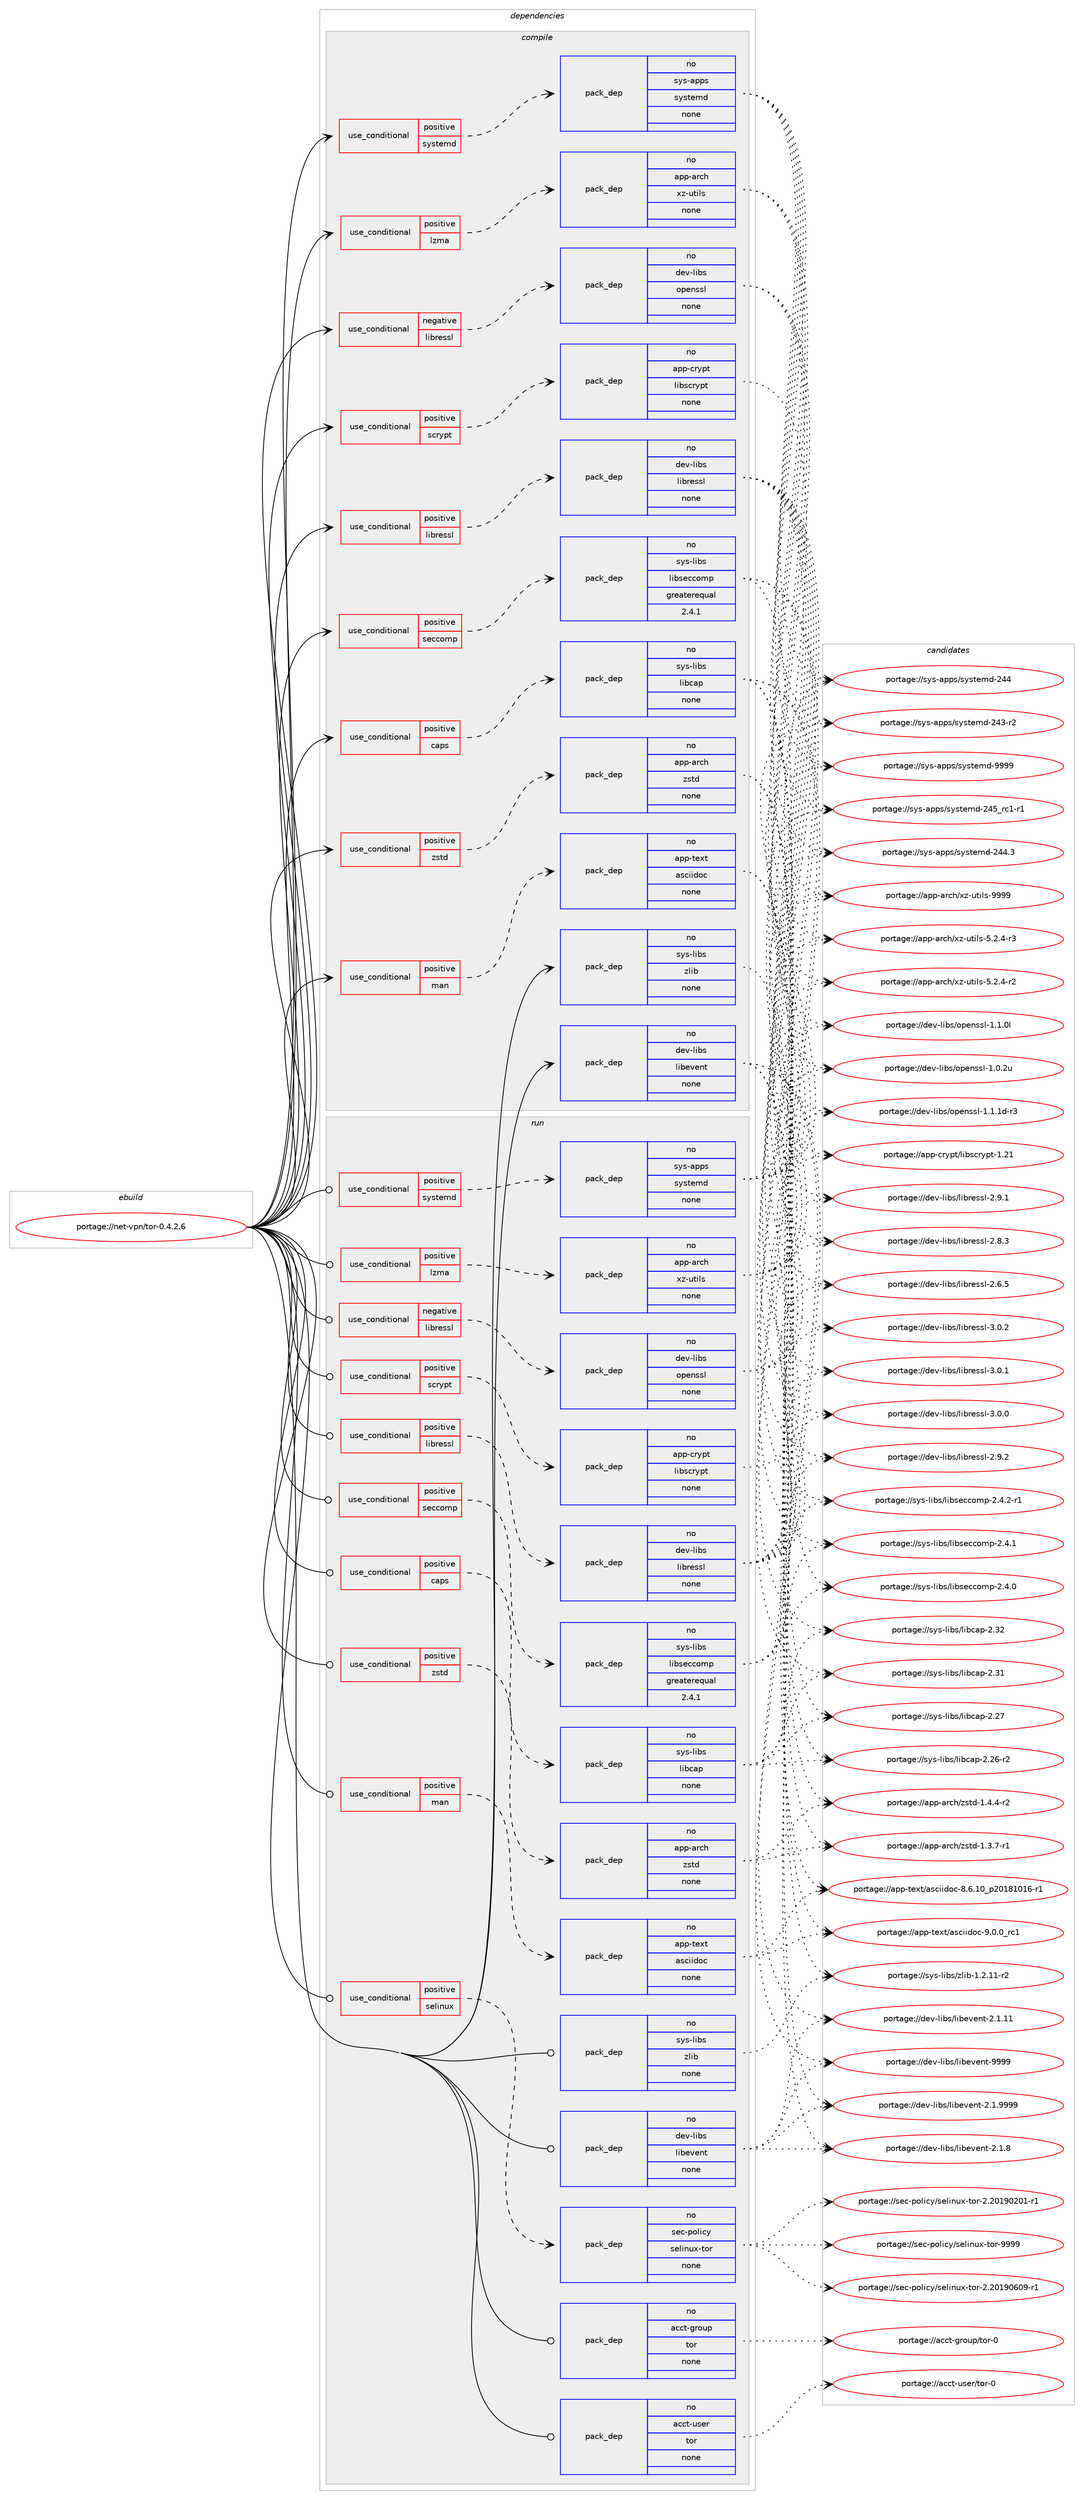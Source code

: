 digraph prolog {

# *************
# Graph options
# *************

newrank=true;
concentrate=true;
compound=true;
graph [rankdir=LR,fontname=Helvetica,fontsize=10,ranksep=1.5];#, ranksep=2.5, nodesep=0.2];
edge  [arrowhead=vee];
node  [fontname=Helvetica,fontsize=10];

# **********
# The ebuild
# **********

subgraph cluster_leftcol {
color=gray;
rank=same;
label=<<i>ebuild</i>>;
id [label="portage://net-vpn/tor-0.4.2.6", color=red, width=4, href="../net-vpn/tor-0.4.2.6.svg"];
}

# ****************
# The dependencies
# ****************

subgraph cluster_midcol {
color=gray;
label=<<i>dependencies</i>>;
subgraph cluster_compile {
fillcolor="#eeeeee";
style=filled;
label=<<i>compile</i>>;
subgraph cond14810 {
dependency73759 [label=<<TABLE BORDER="0" CELLBORDER="1" CELLSPACING="0" CELLPADDING="4"><TR><TD ROWSPAN="3" CELLPADDING="10">use_conditional</TD></TR><TR><TD>negative</TD></TR><TR><TD>libressl</TD></TR></TABLE>>, shape=none, color=red];
subgraph pack57481 {
dependency73760 [label=<<TABLE BORDER="0" CELLBORDER="1" CELLSPACING="0" CELLPADDING="4" WIDTH="220"><TR><TD ROWSPAN="6" CELLPADDING="30">pack_dep</TD></TR><TR><TD WIDTH="110">no</TD></TR><TR><TD>dev-libs</TD></TR><TR><TD>openssl</TD></TR><TR><TD>none</TD></TR><TR><TD></TD></TR></TABLE>>, shape=none, color=blue];
}
dependency73759:e -> dependency73760:w [weight=20,style="dashed",arrowhead="vee"];
}
id:e -> dependency73759:w [weight=20,style="solid",arrowhead="vee"];
subgraph cond14811 {
dependency73761 [label=<<TABLE BORDER="0" CELLBORDER="1" CELLSPACING="0" CELLPADDING="4"><TR><TD ROWSPAN="3" CELLPADDING="10">use_conditional</TD></TR><TR><TD>positive</TD></TR><TR><TD>caps</TD></TR></TABLE>>, shape=none, color=red];
subgraph pack57482 {
dependency73762 [label=<<TABLE BORDER="0" CELLBORDER="1" CELLSPACING="0" CELLPADDING="4" WIDTH="220"><TR><TD ROWSPAN="6" CELLPADDING="30">pack_dep</TD></TR><TR><TD WIDTH="110">no</TD></TR><TR><TD>sys-libs</TD></TR><TR><TD>libcap</TD></TR><TR><TD>none</TD></TR><TR><TD></TD></TR></TABLE>>, shape=none, color=blue];
}
dependency73761:e -> dependency73762:w [weight=20,style="dashed",arrowhead="vee"];
}
id:e -> dependency73761:w [weight=20,style="solid",arrowhead="vee"];
subgraph cond14812 {
dependency73763 [label=<<TABLE BORDER="0" CELLBORDER="1" CELLSPACING="0" CELLPADDING="4"><TR><TD ROWSPAN="3" CELLPADDING="10">use_conditional</TD></TR><TR><TD>positive</TD></TR><TR><TD>libressl</TD></TR></TABLE>>, shape=none, color=red];
subgraph pack57483 {
dependency73764 [label=<<TABLE BORDER="0" CELLBORDER="1" CELLSPACING="0" CELLPADDING="4" WIDTH="220"><TR><TD ROWSPAN="6" CELLPADDING="30">pack_dep</TD></TR><TR><TD WIDTH="110">no</TD></TR><TR><TD>dev-libs</TD></TR><TR><TD>libressl</TD></TR><TR><TD>none</TD></TR><TR><TD></TD></TR></TABLE>>, shape=none, color=blue];
}
dependency73763:e -> dependency73764:w [weight=20,style="dashed",arrowhead="vee"];
}
id:e -> dependency73763:w [weight=20,style="solid",arrowhead="vee"];
subgraph cond14813 {
dependency73765 [label=<<TABLE BORDER="0" CELLBORDER="1" CELLSPACING="0" CELLPADDING="4"><TR><TD ROWSPAN="3" CELLPADDING="10">use_conditional</TD></TR><TR><TD>positive</TD></TR><TR><TD>lzma</TD></TR></TABLE>>, shape=none, color=red];
subgraph pack57484 {
dependency73766 [label=<<TABLE BORDER="0" CELLBORDER="1" CELLSPACING="0" CELLPADDING="4" WIDTH="220"><TR><TD ROWSPAN="6" CELLPADDING="30">pack_dep</TD></TR><TR><TD WIDTH="110">no</TD></TR><TR><TD>app-arch</TD></TR><TR><TD>xz-utils</TD></TR><TR><TD>none</TD></TR><TR><TD></TD></TR></TABLE>>, shape=none, color=blue];
}
dependency73765:e -> dependency73766:w [weight=20,style="dashed",arrowhead="vee"];
}
id:e -> dependency73765:w [weight=20,style="solid",arrowhead="vee"];
subgraph cond14814 {
dependency73767 [label=<<TABLE BORDER="0" CELLBORDER="1" CELLSPACING="0" CELLPADDING="4"><TR><TD ROWSPAN="3" CELLPADDING="10">use_conditional</TD></TR><TR><TD>positive</TD></TR><TR><TD>man</TD></TR></TABLE>>, shape=none, color=red];
subgraph pack57485 {
dependency73768 [label=<<TABLE BORDER="0" CELLBORDER="1" CELLSPACING="0" CELLPADDING="4" WIDTH="220"><TR><TD ROWSPAN="6" CELLPADDING="30">pack_dep</TD></TR><TR><TD WIDTH="110">no</TD></TR><TR><TD>app-text</TD></TR><TR><TD>asciidoc</TD></TR><TR><TD>none</TD></TR><TR><TD></TD></TR></TABLE>>, shape=none, color=blue];
}
dependency73767:e -> dependency73768:w [weight=20,style="dashed",arrowhead="vee"];
}
id:e -> dependency73767:w [weight=20,style="solid",arrowhead="vee"];
subgraph cond14815 {
dependency73769 [label=<<TABLE BORDER="0" CELLBORDER="1" CELLSPACING="0" CELLPADDING="4"><TR><TD ROWSPAN="3" CELLPADDING="10">use_conditional</TD></TR><TR><TD>positive</TD></TR><TR><TD>scrypt</TD></TR></TABLE>>, shape=none, color=red];
subgraph pack57486 {
dependency73770 [label=<<TABLE BORDER="0" CELLBORDER="1" CELLSPACING="0" CELLPADDING="4" WIDTH="220"><TR><TD ROWSPAN="6" CELLPADDING="30">pack_dep</TD></TR><TR><TD WIDTH="110">no</TD></TR><TR><TD>app-crypt</TD></TR><TR><TD>libscrypt</TD></TR><TR><TD>none</TD></TR><TR><TD></TD></TR></TABLE>>, shape=none, color=blue];
}
dependency73769:e -> dependency73770:w [weight=20,style="dashed",arrowhead="vee"];
}
id:e -> dependency73769:w [weight=20,style="solid",arrowhead="vee"];
subgraph cond14816 {
dependency73771 [label=<<TABLE BORDER="0" CELLBORDER="1" CELLSPACING="0" CELLPADDING="4"><TR><TD ROWSPAN="3" CELLPADDING="10">use_conditional</TD></TR><TR><TD>positive</TD></TR><TR><TD>seccomp</TD></TR></TABLE>>, shape=none, color=red];
subgraph pack57487 {
dependency73772 [label=<<TABLE BORDER="0" CELLBORDER="1" CELLSPACING="0" CELLPADDING="4" WIDTH="220"><TR><TD ROWSPAN="6" CELLPADDING="30">pack_dep</TD></TR><TR><TD WIDTH="110">no</TD></TR><TR><TD>sys-libs</TD></TR><TR><TD>libseccomp</TD></TR><TR><TD>greaterequal</TD></TR><TR><TD>2.4.1</TD></TR></TABLE>>, shape=none, color=blue];
}
dependency73771:e -> dependency73772:w [weight=20,style="dashed",arrowhead="vee"];
}
id:e -> dependency73771:w [weight=20,style="solid",arrowhead="vee"];
subgraph cond14817 {
dependency73773 [label=<<TABLE BORDER="0" CELLBORDER="1" CELLSPACING="0" CELLPADDING="4"><TR><TD ROWSPAN="3" CELLPADDING="10">use_conditional</TD></TR><TR><TD>positive</TD></TR><TR><TD>systemd</TD></TR></TABLE>>, shape=none, color=red];
subgraph pack57488 {
dependency73774 [label=<<TABLE BORDER="0" CELLBORDER="1" CELLSPACING="0" CELLPADDING="4" WIDTH="220"><TR><TD ROWSPAN="6" CELLPADDING="30">pack_dep</TD></TR><TR><TD WIDTH="110">no</TD></TR><TR><TD>sys-apps</TD></TR><TR><TD>systemd</TD></TR><TR><TD>none</TD></TR><TR><TD></TD></TR></TABLE>>, shape=none, color=blue];
}
dependency73773:e -> dependency73774:w [weight=20,style="dashed",arrowhead="vee"];
}
id:e -> dependency73773:w [weight=20,style="solid",arrowhead="vee"];
subgraph cond14818 {
dependency73775 [label=<<TABLE BORDER="0" CELLBORDER="1" CELLSPACING="0" CELLPADDING="4"><TR><TD ROWSPAN="3" CELLPADDING="10">use_conditional</TD></TR><TR><TD>positive</TD></TR><TR><TD>zstd</TD></TR></TABLE>>, shape=none, color=red];
subgraph pack57489 {
dependency73776 [label=<<TABLE BORDER="0" CELLBORDER="1" CELLSPACING="0" CELLPADDING="4" WIDTH="220"><TR><TD ROWSPAN="6" CELLPADDING="30">pack_dep</TD></TR><TR><TD WIDTH="110">no</TD></TR><TR><TD>app-arch</TD></TR><TR><TD>zstd</TD></TR><TR><TD>none</TD></TR><TR><TD></TD></TR></TABLE>>, shape=none, color=blue];
}
dependency73775:e -> dependency73776:w [weight=20,style="dashed",arrowhead="vee"];
}
id:e -> dependency73775:w [weight=20,style="solid",arrowhead="vee"];
subgraph pack57490 {
dependency73777 [label=<<TABLE BORDER="0" CELLBORDER="1" CELLSPACING="0" CELLPADDING="4" WIDTH="220"><TR><TD ROWSPAN="6" CELLPADDING="30">pack_dep</TD></TR><TR><TD WIDTH="110">no</TD></TR><TR><TD>dev-libs</TD></TR><TR><TD>libevent</TD></TR><TR><TD>none</TD></TR><TR><TD></TD></TR></TABLE>>, shape=none, color=blue];
}
id:e -> dependency73777:w [weight=20,style="solid",arrowhead="vee"];
subgraph pack57491 {
dependency73778 [label=<<TABLE BORDER="0" CELLBORDER="1" CELLSPACING="0" CELLPADDING="4" WIDTH="220"><TR><TD ROWSPAN="6" CELLPADDING="30">pack_dep</TD></TR><TR><TD WIDTH="110">no</TD></TR><TR><TD>sys-libs</TD></TR><TR><TD>zlib</TD></TR><TR><TD>none</TD></TR><TR><TD></TD></TR></TABLE>>, shape=none, color=blue];
}
id:e -> dependency73778:w [weight=20,style="solid",arrowhead="vee"];
}
subgraph cluster_compileandrun {
fillcolor="#eeeeee";
style=filled;
label=<<i>compile and run</i>>;
}
subgraph cluster_run {
fillcolor="#eeeeee";
style=filled;
label=<<i>run</i>>;
subgraph cond14819 {
dependency73779 [label=<<TABLE BORDER="0" CELLBORDER="1" CELLSPACING="0" CELLPADDING="4"><TR><TD ROWSPAN="3" CELLPADDING="10">use_conditional</TD></TR><TR><TD>negative</TD></TR><TR><TD>libressl</TD></TR></TABLE>>, shape=none, color=red];
subgraph pack57492 {
dependency73780 [label=<<TABLE BORDER="0" CELLBORDER="1" CELLSPACING="0" CELLPADDING="4" WIDTH="220"><TR><TD ROWSPAN="6" CELLPADDING="30">pack_dep</TD></TR><TR><TD WIDTH="110">no</TD></TR><TR><TD>dev-libs</TD></TR><TR><TD>openssl</TD></TR><TR><TD>none</TD></TR><TR><TD></TD></TR></TABLE>>, shape=none, color=blue];
}
dependency73779:e -> dependency73780:w [weight=20,style="dashed",arrowhead="vee"];
}
id:e -> dependency73779:w [weight=20,style="solid",arrowhead="odot"];
subgraph cond14820 {
dependency73781 [label=<<TABLE BORDER="0" CELLBORDER="1" CELLSPACING="0" CELLPADDING="4"><TR><TD ROWSPAN="3" CELLPADDING="10">use_conditional</TD></TR><TR><TD>positive</TD></TR><TR><TD>caps</TD></TR></TABLE>>, shape=none, color=red];
subgraph pack57493 {
dependency73782 [label=<<TABLE BORDER="0" CELLBORDER="1" CELLSPACING="0" CELLPADDING="4" WIDTH="220"><TR><TD ROWSPAN="6" CELLPADDING="30">pack_dep</TD></TR><TR><TD WIDTH="110">no</TD></TR><TR><TD>sys-libs</TD></TR><TR><TD>libcap</TD></TR><TR><TD>none</TD></TR><TR><TD></TD></TR></TABLE>>, shape=none, color=blue];
}
dependency73781:e -> dependency73782:w [weight=20,style="dashed",arrowhead="vee"];
}
id:e -> dependency73781:w [weight=20,style="solid",arrowhead="odot"];
subgraph cond14821 {
dependency73783 [label=<<TABLE BORDER="0" CELLBORDER="1" CELLSPACING="0" CELLPADDING="4"><TR><TD ROWSPAN="3" CELLPADDING="10">use_conditional</TD></TR><TR><TD>positive</TD></TR><TR><TD>libressl</TD></TR></TABLE>>, shape=none, color=red];
subgraph pack57494 {
dependency73784 [label=<<TABLE BORDER="0" CELLBORDER="1" CELLSPACING="0" CELLPADDING="4" WIDTH="220"><TR><TD ROWSPAN="6" CELLPADDING="30">pack_dep</TD></TR><TR><TD WIDTH="110">no</TD></TR><TR><TD>dev-libs</TD></TR><TR><TD>libressl</TD></TR><TR><TD>none</TD></TR><TR><TD></TD></TR></TABLE>>, shape=none, color=blue];
}
dependency73783:e -> dependency73784:w [weight=20,style="dashed",arrowhead="vee"];
}
id:e -> dependency73783:w [weight=20,style="solid",arrowhead="odot"];
subgraph cond14822 {
dependency73785 [label=<<TABLE BORDER="0" CELLBORDER="1" CELLSPACING="0" CELLPADDING="4"><TR><TD ROWSPAN="3" CELLPADDING="10">use_conditional</TD></TR><TR><TD>positive</TD></TR><TR><TD>lzma</TD></TR></TABLE>>, shape=none, color=red];
subgraph pack57495 {
dependency73786 [label=<<TABLE BORDER="0" CELLBORDER="1" CELLSPACING="0" CELLPADDING="4" WIDTH="220"><TR><TD ROWSPAN="6" CELLPADDING="30">pack_dep</TD></TR><TR><TD WIDTH="110">no</TD></TR><TR><TD>app-arch</TD></TR><TR><TD>xz-utils</TD></TR><TR><TD>none</TD></TR><TR><TD></TD></TR></TABLE>>, shape=none, color=blue];
}
dependency73785:e -> dependency73786:w [weight=20,style="dashed",arrowhead="vee"];
}
id:e -> dependency73785:w [weight=20,style="solid",arrowhead="odot"];
subgraph cond14823 {
dependency73787 [label=<<TABLE BORDER="0" CELLBORDER="1" CELLSPACING="0" CELLPADDING="4"><TR><TD ROWSPAN="3" CELLPADDING="10">use_conditional</TD></TR><TR><TD>positive</TD></TR><TR><TD>man</TD></TR></TABLE>>, shape=none, color=red];
subgraph pack57496 {
dependency73788 [label=<<TABLE BORDER="0" CELLBORDER="1" CELLSPACING="0" CELLPADDING="4" WIDTH="220"><TR><TD ROWSPAN="6" CELLPADDING="30">pack_dep</TD></TR><TR><TD WIDTH="110">no</TD></TR><TR><TD>app-text</TD></TR><TR><TD>asciidoc</TD></TR><TR><TD>none</TD></TR><TR><TD></TD></TR></TABLE>>, shape=none, color=blue];
}
dependency73787:e -> dependency73788:w [weight=20,style="dashed",arrowhead="vee"];
}
id:e -> dependency73787:w [weight=20,style="solid",arrowhead="odot"];
subgraph cond14824 {
dependency73789 [label=<<TABLE BORDER="0" CELLBORDER="1" CELLSPACING="0" CELLPADDING="4"><TR><TD ROWSPAN="3" CELLPADDING="10">use_conditional</TD></TR><TR><TD>positive</TD></TR><TR><TD>scrypt</TD></TR></TABLE>>, shape=none, color=red];
subgraph pack57497 {
dependency73790 [label=<<TABLE BORDER="0" CELLBORDER="1" CELLSPACING="0" CELLPADDING="4" WIDTH="220"><TR><TD ROWSPAN="6" CELLPADDING="30">pack_dep</TD></TR><TR><TD WIDTH="110">no</TD></TR><TR><TD>app-crypt</TD></TR><TR><TD>libscrypt</TD></TR><TR><TD>none</TD></TR><TR><TD></TD></TR></TABLE>>, shape=none, color=blue];
}
dependency73789:e -> dependency73790:w [weight=20,style="dashed",arrowhead="vee"];
}
id:e -> dependency73789:w [weight=20,style="solid",arrowhead="odot"];
subgraph cond14825 {
dependency73791 [label=<<TABLE BORDER="0" CELLBORDER="1" CELLSPACING="0" CELLPADDING="4"><TR><TD ROWSPAN="3" CELLPADDING="10">use_conditional</TD></TR><TR><TD>positive</TD></TR><TR><TD>seccomp</TD></TR></TABLE>>, shape=none, color=red];
subgraph pack57498 {
dependency73792 [label=<<TABLE BORDER="0" CELLBORDER="1" CELLSPACING="0" CELLPADDING="4" WIDTH="220"><TR><TD ROWSPAN="6" CELLPADDING="30">pack_dep</TD></TR><TR><TD WIDTH="110">no</TD></TR><TR><TD>sys-libs</TD></TR><TR><TD>libseccomp</TD></TR><TR><TD>greaterequal</TD></TR><TR><TD>2.4.1</TD></TR></TABLE>>, shape=none, color=blue];
}
dependency73791:e -> dependency73792:w [weight=20,style="dashed",arrowhead="vee"];
}
id:e -> dependency73791:w [weight=20,style="solid",arrowhead="odot"];
subgraph cond14826 {
dependency73793 [label=<<TABLE BORDER="0" CELLBORDER="1" CELLSPACING="0" CELLPADDING="4"><TR><TD ROWSPAN="3" CELLPADDING="10">use_conditional</TD></TR><TR><TD>positive</TD></TR><TR><TD>selinux</TD></TR></TABLE>>, shape=none, color=red];
subgraph pack57499 {
dependency73794 [label=<<TABLE BORDER="0" CELLBORDER="1" CELLSPACING="0" CELLPADDING="4" WIDTH="220"><TR><TD ROWSPAN="6" CELLPADDING="30">pack_dep</TD></TR><TR><TD WIDTH="110">no</TD></TR><TR><TD>sec-policy</TD></TR><TR><TD>selinux-tor</TD></TR><TR><TD>none</TD></TR><TR><TD></TD></TR></TABLE>>, shape=none, color=blue];
}
dependency73793:e -> dependency73794:w [weight=20,style="dashed",arrowhead="vee"];
}
id:e -> dependency73793:w [weight=20,style="solid",arrowhead="odot"];
subgraph cond14827 {
dependency73795 [label=<<TABLE BORDER="0" CELLBORDER="1" CELLSPACING="0" CELLPADDING="4"><TR><TD ROWSPAN="3" CELLPADDING="10">use_conditional</TD></TR><TR><TD>positive</TD></TR><TR><TD>systemd</TD></TR></TABLE>>, shape=none, color=red];
subgraph pack57500 {
dependency73796 [label=<<TABLE BORDER="0" CELLBORDER="1" CELLSPACING="0" CELLPADDING="4" WIDTH="220"><TR><TD ROWSPAN="6" CELLPADDING="30">pack_dep</TD></TR><TR><TD WIDTH="110">no</TD></TR><TR><TD>sys-apps</TD></TR><TR><TD>systemd</TD></TR><TR><TD>none</TD></TR><TR><TD></TD></TR></TABLE>>, shape=none, color=blue];
}
dependency73795:e -> dependency73796:w [weight=20,style="dashed",arrowhead="vee"];
}
id:e -> dependency73795:w [weight=20,style="solid",arrowhead="odot"];
subgraph cond14828 {
dependency73797 [label=<<TABLE BORDER="0" CELLBORDER="1" CELLSPACING="0" CELLPADDING="4"><TR><TD ROWSPAN="3" CELLPADDING="10">use_conditional</TD></TR><TR><TD>positive</TD></TR><TR><TD>zstd</TD></TR></TABLE>>, shape=none, color=red];
subgraph pack57501 {
dependency73798 [label=<<TABLE BORDER="0" CELLBORDER="1" CELLSPACING="0" CELLPADDING="4" WIDTH="220"><TR><TD ROWSPAN="6" CELLPADDING="30">pack_dep</TD></TR><TR><TD WIDTH="110">no</TD></TR><TR><TD>app-arch</TD></TR><TR><TD>zstd</TD></TR><TR><TD>none</TD></TR><TR><TD></TD></TR></TABLE>>, shape=none, color=blue];
}
dependency73797:e -> dependency73798:w [weight=20,style="dashed",arrowhead="vee"];
}
id:e -> dependency73797:w [weight=20,style="solid",arrowhead="odot"];
subgraph pack57502 {
dependency73799 [label=<<TABLE BORDER="0" CELLBORDER="1" CELLSPACING="0" CELLPADDING="4" WIDTH="220"><TR><TD ROWSPAN="6" CELLPADDING="30">pack_dep</TD></TR><TR><TD WIDTH="110">no</TD></TR><TR><TD>acct-group</TD></TR><TR><TD>tor</TD></TR><TR><TD>none</TD></TR><TR><TD></TD></TR></TABLE>>, shape=none, color=blue];
}
id:e -> dependency73799:w [weight=20,style="solid",arrowhead="odot"];
subgraph pack57503 {
dependency73800 [label=<<TABLE BORDER="0" CELLBORDER="1" CELLSPACING="0" CELLPADDING="4" WIDTH="220"><TR><TD ROWSPAN="6" CELLPADDING="30">pack_dep</TD></TR><TR><TD WIDTH="110">no</TD></TR><TR><TD>acct-user</TD></TR><TR><TD>tor</TD></TR><TR><TD>none</TD></TR><TR><TD></TD></TR></TABLE>>, shape=none, color=blue];
}
id:e -> dependency73800:w [weight=20,style="solid",arrowhead="odot"];
subgraph pack57504 {
dependency73801 [label=<<TABLE BORDER="0" CELLBORDER="1" CELLSPACING="0" CELLPADDING="4" WIDTH="220"><TR><TD ROWSPAN="6" CELLPADDING="30">pack_dep</TD></TR><TR><TD WIDTH="110">no</TD></TR><TR><TD>dev-libs</TD></TR><TR><TD>libevent</TD></TR><TR><TD>none</TD></TR><TR><TD></TD></TR></TABLE>>, shape=none, color=blue];
}
id:e -> dependency73801:w [weight=20,style="solid",arrowhead="odot"];
subgraph pack57505 {
dependency73802 [label=<<TABLE BORDER="0" CELLBORDER="1" CELLSPACING="0" CELLPADDING="4" WIDTH="220"><TR><TD ROWSPAN="6" CELLPADDING="30">pack_dep</TD></TR><TR><TD WIDTH="110">no</TD></TR><TR><TD>sys-libs</TD></TR><TR><TD>zlib</TD></TR><TR><TD>none</TD></TR><TR><TD></TD></TR></TABLE>>, shape=none, color=blue];
}
id:e -> dependency73802:w [weight=20,style="solid",arrowhead="odot"];
}
}

# **************
# The candidates
# **************

subgraph cluster_choices {
rank=same;
color=gray;
label=<<i>candidates</i>>;

subgraph choice57481 {
color=black;
nodesep=1;
choice1001011184510810598115471111121011101151151084549464946491004511451 [label="portage://dev-libs/openssl-1.1.1d-r3", color=red, width=4,href="../dev-libs/openssl-1.1.1d-r3.svg"];
choice100101118451081059811547111112101110115115108454946494648108 [label="portage://dev-libs/openssl-1.1.0l", color=red, width=4,href="../dev-libs/openssl-1.1.0l.svg"];
choice100101118451081059811547111112101110115115108454946484650117 [label="portage://dev-libs/openssl-1.0.2u", color=red, width=4,href="../dev-libs/openssl-1.0.2u.svg"];
dependency73760:e -> choice1001011184510810598115471111121011101151151084549464946491004511451:w [style=dotted,weight="100"];
dependency73760:e -> choice100101118451081059811547111112101110115115108454946494648108:w [style=dotted,weight="100"];
dependency73760:e -> choice100101118451081059811547111112101110115115108454946484650117:w [style=dotted,weight="100"];
}
subgraph choice57482 {
color=black;
nodesep=1;
choice1151211154510810598115471081059899971124550465150 [label="portage://sys-libs/libcap-2.32", color=red, width=4,href="../sys-libs/libcap-2.32.svg"];
choice1151211154510810598115471081059899971124550465149 [label="portage://sys-libs/libcap-2.31", color=red, width=4,href="../sys-libs/libcap-2.31.svg"];
choice1151211154510810598115471081059899971124550465055 [label="portage://sys-libs/libcap-2.27", color=red, width=4,href="../sys-libs/libcap-2.27.svg"];
choice11512111545108105981154710810598999711245504650544511450 [label="portage://sys-libs/libcap-2.26-r2", color=red, width=4,href="../sys-libs/libcap-2.26-r2.svg"];
dependency73762:e -> choice1151211154510810598115471081059899971124550465150:w [style=dotted,weight="100"];
dependency73762:e -> choice1151211154510810598115471081059899971124550465149:w [style=dotted,weight="100"];
dependency73762:e -> choice1151211154510810598115471081059899971124550465055:w [style=dotted,weight="100"];
dependency73762:e -> choice11512111545108105981154710810598999711245504650544511450:w [style=dotted,weight="100"];
}
subgraph choice57483 {
color=black;
nodesep=1;
choice10010111845108105981154710810598114101115115108455146484650 [label="portage://dev-libs/libressl-3.0.2", color=red, width=4,href="../dev-libs/libressl-3.0.2.svg"];
choice10010111845108105981154710810598114101115115108455146484649 [label="portage://dev-libs/libressl-3.0.1", color=red, width=4,href="../dev-libs/libressl-3.0.1.svg"];
choice10010111845108105981154710810598114101115115108455146484648 [label="portage://dev-libs/libressl-3.0.0", color=red, width=4,href="../dev-libs/libressl-3.0.0.svg"];
choice10010111845108105981154710810598114101115115108455046574650 [label="portage://dev-libs/libressl-2.9.2", color=red, width=4,href="../dev-libs/libressl-2.9.2.svg"];
choice10010111845108105981154710810598114101115115108455046574649 [label="portage://dev-libs/libressl-2.9.1", color=red, width=4,href="../dev-libs/libressl-2.9.1.svg"];
choice10010111845108105981154710810598114101115115108455046564651 [label="portage://dev-libs/libressl-2.8.3", color=red, width=4,href="../dev-libs/libressl-2.8.3.svg"];
choice10010111845108105981154710810598114101115115108455046544653 [label="portage://dev-libs/libressl-2.6.5", color=red, width=4,href="../dev-libs/libressl-2.6.5.svg"];
dependency73764:e -> choice10010111845108105981154710810598114101115115108455146484650:w [style=dotted,weight="100"];
dependency73764:e -> choice10010111845108105981154710810598114101115115108455146484649:w [style=dotted,weight="100"];
dependency73764:e -> choice10010111845108105981154710810598114101115115108455146484648:w [style=dotted,weight="100"];
dependency73764:e -> choice10010111845108105981154710810598114101115115108455046574650:w [style=dotted,weight="100"];
dependency73764:e -> choice10010111845108105981154710810598114101115115108455046574649:w [style=dotted,weight="100"];
dependency73764:e -> choice10010111845108105981154710810598114101115115108455046564651:w [style=dotted,weight="100"];
dependency73764:e -> choice10010111845108105981154710810598114101115115108455046544653:w [style=dotted,weight="100"];
}
subgraph choice57484 {
color=black;
nodesep=1;
choice9711211245971149910447120122451171161051081154557575757 [label="portage://app-arch/xz-utils-9999", color=red, width=4,href="../app-arch/xz-utils-9999.svg"];
choice9711211245971149910447120122451171161051081154553465046524511451 [label="portage://app-arch/xz-utils-5.2.4-r3", color=red, width=4,href="../app-arch/xz-utils-5.2.4-r3.svg"];
choice9711211245971149910447120122451171161051081154553465046524511450 [label="portage://app-arch/xz-utils-5.2.4-r2", color=red, width=4,href="../app-arch/xz-utils-5.2.4-r2.svg"];
dependency73766:e -> choice9711211245971149910447120122451171161051081154557575757:w [style=dotted,weight="100"];
dependency73766:e -> choice9711211245971149910447120122451171161051081154553465046524511451:w [style=dotted,weight="100"];
dependency73766:e -> choice9711211245971149910447120122451171161051081154553465046524511450:w [style=dotted,weight="100"];
}
subgraph choice57485 {
color=black;
nodesep=1;
choice971121124511610112011647971159910510510011199455746484648951149949 [label="portage://app-text/asciidoc-9.0.0_rc1", color=red, width=4,href="../app-text/asciidoc-9.0.0_rc1.svg"];
choice971121124511610112011647971159910510510011199455646544649489511250484956494849544511449 [label="portage://app-text/asciidoc-8.6.10_p20181016-r1", color=red, width=4,href="../app-text/asciidoc-8.6.10_p20181016-r1.svg"];
dependency73768:e -> choice971121124511610112011647971159910510510011199455746484648951149949:w [style=dotted,weight="100"];
dependency73768:e -> choice971121124511610112011647971159910510510011199455646544649489511250484956494849544511449:w [style=dotted,weight="100"];
}
subgraph choice57486 {
color=black;
nodesep=1;
choice9711211245991141211121164710810598115991141211121164549465049 [label="portage://app-crypt/libscrypt-1.21", color=red, width=4,href="../app-crypt/libscrypt-1.21.svg"];
dependency73770:e -> choice9711211245991141211121164710810598115991141211121164549465049:w [style=dotted,weight="100"];
}
subgraph choice57487 {
color=black;
nodesep=1;
choice1151211154510810598115471081059811510199991111091124550465246504511449 [label="portage://sys-libs/libseccomp-2.4.2-r1", color=red, width=4,href="../sys-libs/libseccomp-2.4.2-r1.svg"];
choice115121115451081059811547108105981151019999111109112455046524649 [label="portage://sys-libs/libseccomp-2.4.1", color=red, width=4,href="../sys-libs/libseccomp-2.4.1.svg"];
choice115121115451081059811547108105981151019999111109112455046524648 [label="portage://sys-libs/libseccomp-2.4.0", color=red, width=4,href="../sys-libs/libseccomp-2.4.0.svg"];
dependency73772:e -> choice1151211154510810598115471081059811510199991111091124550465246504511449:w [style=dotted,weight="100"];
dependency73772:e -> choice115121115451081059811547108105981151019999111109112455046524649:w [style=dotted,weight="100"];
dependency73772:e -> choice115121115451081059811547108105981151019999111109112455046524648:w [style=dotted,weight="100"];
}
subgraph choice57488 {
color=black;
nodesep=1;
choice1151211154597112112115471151211151161011091004557575757 [label="portage://sys-apps/systemd-9999", color=red, width=4,href="../sys-apps/systemd-9999.svg"];
choice115121115459711211211547115121115116101109100455052539511499494511449 [label="portage://sys-apps/systemd-245_rc1-r1", color=red, width=4,href="../sys-apps/systemd-245_rc1-r1.svg"];
choice115121115459711211211547115121115116101109100455052524651 [label="portage://sys-apps/systemd-244.3", color=red, width=4,href="../sys-apps/systemd-244.3.svg"];
choice11512111545971121121154711512111511610110910045505252 [label="portage://sys-apps/systemd-244", color=red, width=4,href="../sys-apps/systemd-244.svg"];
choice115121115459711211211547115121115116101109100455052514511450 [label="portage://sys-apps/systemd-243-r2", color=red, width=4,href="../sys-apps/systemd-243-r2.svg"];
dependency73774:e -> choice1151211154597112112115471151211151161011091004557575757:w [style=dotted,weight="100"];
dependency73774:e -> choice115121115459711211211547115121115116101109100455052539511499494511449:w [style=dotted,weight="100"];
dependency73774:e -> choice115121115459711211211547115121115116101109100455052524651:w [style=dotted,weight="100"];
dependency73774:e -> choice11512111545971121121154711512111511610110910045505252:w [style=dotted,weight="100"];
dependency73774:e -> choice115121115459711211211547115121115116101109100455052514511450:w [style=dotted,weight="100"];
}
subgraph choice57489 {
color=black;
nodesep=1;
choice97112112459711499104471221151161004549465246524511450 [label="portage://app-arch/zstd-1.4.4-r2", color=red, width=4,href="../app-arch/zstd-1.4.4-r2.svg"];
choice97112112459711499104471221151161004549465146554511449 [label="portage://app-arch/zstd-1.3.7-r1", color=red, width=4,href="../app-arch/zstd-1.3.7-r1.svg"];
dependency73776:e -> choice97112112459711499104471221151161004549465246524511450:w [style=dotted,weight="100"];
dependency73776:e -> choice97112112459711499104471221151161004549465146554511449:w [style=dotted,weight="100"];
}
subgraph choice57490 {
color=black;
nodesep=1;
choice100101118451081059811547108105981011181011101164557575757 [label="portage://dev-libs/libevent-9999", color=red, width=4,href="../dev-libs/libevent-9999.svg"];
choice10010111845108105981154710810598101118101110116455046494657575757 [label="portage://dev-libs/libevent-2.1.9999", color=red, width=4,href="../dev-libs/libevent-2.1.9999.svg"];
choice10010111845108105981154710810598101118101110116455046494656 [label="portage://dev-libs/libevent-2.1.8", color=red, width=4,href="../dev-libs/libevent-2.1.8.svg"];
choice1001011184510810598115471081059810111810111011645504649464949 [label="portage://dev-libs/libevent-2.1.11", color=red, width=4,href="../dev-libs/libevent-2.1.11.svg"];
dependency73777:e -> choice100101118451081059811547108105981011181011101164557575757:w [style=dotted,weight="100"];
dependency73777:e -> choice10010111845108105981154710810598101118101110116455046494657575757:w [style=dotted,weight="100"];
dependency73777:e -> choice10010111845108105981154710810598101118101110116455046494656:w [style=dotted,weight="100"];
dependency73777:e -> choice1001011184510810598115471081059810111810111011645504649464949:w [style=dotted,weight="100"];
}
subgraph choice57491 {
color=black;
nodesep=1;
choice11512111545108105981154712210810598454946504649494511450 [label="portage://sys-libs/zlib-1.2.11-r2", color=red, width=4,href="../sys-libs/zlib-1.2.11-r2.svg"];
dependency73778:e -> choice11512111545108105981154712210810598454946504649494511450:w [style=dotted,weight="100"];
}
subgraph choice57492 {
color=black;
nodesep=1;
choice1001011184510810598115471111121011101151151084549464946491004511451 [label="portage://dev-libs/openssl-1.1.1d-r3", color=red, width=4,href="../dev-libs/openssl-1.1.1d-r3.svg"];
choice100101118451081059811547111112101110115115108454946494648108 [label="portage://dev-libs/openssl-1.1.0l", color=red, width=4,href="../dev-libs/openssl-1.1.0l.svg"];
choice100101118451081059811547111112101110115115108454946484650117 [label="portage://dev-libs/openssl-1.0.2u", color=red, width=4,href="../dev-libs/openssl-1.0.2u.svg"];
dependency73780:e -> choice1001011184510810598115471111121011101151151084549464946491004511451:w [style=dotted,weight="100"];
dependency73780:e -> choice100101118451081059811547111112101110115115108454946494648108:w [style=dotted,weight="100"];
dependency73780:e -> choice100101118451081059811547111112101110115115108454946484650117:w [style=dotted,weight="100"];
}
subgraph choice57493 {
color=black;
nodesep=1;
choice1151211154510810598115471081059899971124550465150 [label="portage://sys-libs/libcap-2.32", color=red, width=4,href="../sys-libs/libcap-2.32.svg"];
choice1151211154510810598115471081059899971124550465149 [label="portage://sys-libs/libcap-2.31", color=red, width=4,href="../sys-libs/libcap-2.31.svg"];
choice1151211154510810598115471081059899971124550465055 [label="portage://sys-libs/libcap-2.27", color=red, width=4,href="../sys-libs/libcap-2.27.svg"];
choice11512111545108105981154710810598999711245504650544511450 [label="portage://sys-libs/libcap-2.26-r2", color=red, width=4,href="../sys-libs/libcap-2.26-r2.svg"];
dependency73782:e -> choice1151211154510810598115471081059899971124550465150:w [style=dotted,weight="100"];
dependency73782:e -> choice1151211154510810598115471081059899971124550465149:w [style=dotted,weight="100"];
dependency73782:e -> choice1151211154510810598115471081059899971124550465055:w [style=dotted,weight="100"];
dependency73782:e -> choice11512111545108105981154710810598999711245504650544511450:w [style=dotted,weight="100"];
}
subgraph choice57494 {
color=black;
nodesep=1;
choice10010111845108105981154710810598114101115115108455146484650 [label="portage://dev-libs/libressl-3.0.2", color=red, width=4,href="../dev-libs/libressl-3.0.2.svg"];
choice10010111845108105981154710810598114101115115108455146484649 [label="portage://dev-libs/libressl-3.0.1", color=red, width=4,href="../dev-libs/libressl-3.0.1.svg"];
choice10010111845108105981154710810598114101115115108455146484648 [label="portage://dev-libs/libressl-3.0.0", color=red, width=4,href="../dev-libs/libressl-3.0.0.svg"];
choice10010111845108105981154710810598114101115115108455046574650 [label="portage://dev-libs/libressl-2.9.2", color=red, width=4,href="../dev-libs/libressl-2.9.2.svg"];
choice10010111845108105981154710810598114101115115108455046574649 [label="portage://dev-libs/libressl-2.9.1", color=red, width=4,href="../dev-libs/libressl-2.9.1.svg"];
choice10010111845108105981154710810598114101115115108455046564651 [label="portage://dev-libs/libressl-2.8.3", color=red, width=4,href="../dev-libs/libressl-2.8.3.svg"];
choice10010111845108105981154710810598114101115115108455046544653 [label="portage://dev-libs/libressl-2.6.5", color=red, width=4,href="../dev-libs/libressl-2.6.5.svg"];
dependency73784:e -> choice10010111845108105981154710810598114101115115108455146484650:w [style=dotted,weight="100"];
dependency73784:e -> choice10010111845108105981154710810598114101115115108455146484649:w [style=dotted,weight="100"];
dependency73784:e -> choice10010111845108105981154710810598114101115115108455146484648:w [style=dotted,weight="100"];
dependency73784:e -> choice10010111845108105981154710810598114101115115108455046574650:w [style=dotted,weight="100"];
dependency73784:e -> choice10010111845108105981154710810598114101115115108455046574649:w [style=dotted,weight="100"];
dependency73784:e -> choice10010111845108105981154710810598114101115115108455046564651:w [style=dotted,weight="100"];
dependency73784:e -> choice10010111845108105981154710810598114101115115108455046544653:w [style=dotted,weight="100"];
}
subgraph choice57495 {
color=black;
nodesep=1;
choice9711211245971149910447120122451171161051081154557575757 [label="portage://app-arch/xz-utils-9999", color=red, width=4,href="../app-arch/xz-utils-9999.svg"];
choice9711211245971149910447120122451171161051081154553465046524511451 [label="portage://app-arch/xz-utils-5.2.4-r3", color=red, width=4,href="../app-arch/xz-utils-5.2.4-r3.svg"];
choice9711211245971149910447120122451171161051081154553465046524511450 [label="portage://app-arch/xz-utils-5.2.4-r2", color=red, width=4,href="../app-arch/xz-utils-5.2.4-r2.svg"];
dependency73786:e -> choice9711211245971149910447120122451171161051081154557575757:w [style=dotted,weight="100"];
dependency73786:e -> choice9711211245971149910447120122451171161051081154553465046524511451:w [style=dotted,weight="100"];
dependency73786:e -> choice9711211245971149910447120122451171161051081154553465046524511450:w [style=dotted,weight="100"];
}
subgraph choice57496 {
color=black;
nodesep=1;
choice971121124511610112011647971159910510510011199455746484648951149949 [label="portage://app-text/asciidoc-9.0.0_rc1", color=red, width=4,href="../app-text/asciidoc-9.0.0_rc1.svg"];
choice971121124511610112011647971159910510510011199455646544649489511250484956494849544511449 [label="portage://app-text/asciidoc-8.6.10_p20181016-r1", color=red, width=4,href="../app-text/asciidoc-8.6.10_p20181016-r1.svg"];
dependency73788:e -> choice971121124511610112011647971159910510510011199455746484648951149949:w [style=dotted,weight="100"];
dependency73788:e -> choice971121124511610112011647971159910510510011199455646544649489511250484956494849544511449:w [style=dotted,weight="100"];
}
subgraph choice57497 {
color=black;
nodesep=1;
choice9711211245991141211121164710810598115991141211121164549465049 [label="portage://app-crypt/libscrypt-1.21", color=red, width=4,href="../app-crypt/libscrypt-1.21.svg"];
dependency73790:e -> choice9711211245991141211121164710810598115991141211121164549465049:w [style=dotted,weight="100"];
}
subgraph choice57498 {
color=black;
nodesep=1;
choice1151211154510810598115471081059811510199991111091124550465246504511449 [label="portage://sys-libs/libseccomp-2.4.2-r1", color=red, width=4,href="../sys-libs/libseccomp-2.4.2-r1.svg"];
choice115121115451081059811547108105981151019999111109112455046524649 [label="portage://sys-libs/libseccomp-2.4.1", color=red, width=4,href="../sys-libs/libseccomp-2.4.1.svg"];
choice115121115451081059811547108105981151019999111109112455046524648 [label="portage://sys-libs/libseccomp-2.4.0", color=red, width=4,href="../sys-libs/libseccomp-2.4.0.svg"];
dependency73792:e -> choice1151211154510810598115471081059811510199991111091124550465246504511449:w [style=dotted,weight="100"];
dependency73792:e -> choice115121115451081059811547108105981151019999111109112455046524649:w [style=dotted,weight="100"];
dependency73792:e -> choice115121115451081059811547108105981151019999111109112455046524648:w [style=dotted,weight="100"];
}
subgraph choice57499 {
color=black;
nodesep=1;
choice11510199451121111081059912147115101108105110117120451161111144557575757 [label="portage://sec-policy/selinux-tor-9999", color=red, width=4,href="../sec-policy/selinux-tor-9999.svg"];
choice115101994511211110810599121471151011081051101171204511611111445504650484957485448574511449 [label="portage://sec-policy/selinux-tor-2.20190609-r1", color=red, width=4,href="../sec-policy/selinux-tor-2.20190609-r1.svg"];
choice115101994511211110810599121471151011081051101171204511611111445504650484957485048494511449 [label="portage://sec-policy/selinux-tor-2.20190201-r1", color=red, width=4,href="../sec-policy/selinux-tor-2.20190201-r1.svg"];
dependency73794:e -> choice11510199451121111081059912147115101108105110117120451161111144557575757:w [style=dotted,weight="100"];
dependency73794:e -> choice115101994511211110810599121471151011081051101171204511611111445504650484957485448574511449:w [style=dotted,weight="100"];
dependency73794:e -> choice115101994511211110810599121471151011081051101171204511611111445504650484957485048494511449:w [style=dotted,weight="100"];
}
subgraph choice57500 {
color=black;
nodesep=1;
choice1151211154597112112115471151211151161011091004557575757 [label="portage://sys-apps/systemd-9999", color=red, width=4,href="../sys-apps/systemd-9999.svg"];
choice115121115459711211211547115121115116101109100455052539511499494511449 [label="portage://sys-apps/systemd-245_rc1-r1", color=red, width=4,href="../sys-apps/systemd-245_rc1-r1.svg"];
choice115121115459711211211547115121115116101109100455052524651 [label="portage://sys-apps/systemd-244.3", color=red, width=4,href="../sys-apps/systemd-244.3.svg"];
choice11512111545971121121154711512111511610110910045505252 [label="portage://sys-apps/systemd-244", color=red, width=4,href="../sys-apps/systemd-244.svg"];
choice115121115459711211211547115121115116101109100455052514511450 [label="portage://sys-apps/systemd-243-r2", color=red, width=4,href="../sys-apps/systemd-243-r2.svg"];
dependency73796:e -> choice1151211154597112112115471151211151161011091004557575757:w [style=dotted,weight="100"];
dependency73796:e -> choice115121115459711211211547115121115116101109100455052539511499494511449:w [style=dotted,weight="100"];
dependency73796:e -> choice115121115459711211211547115121115116101109100455052524651:w [style=dotted,weight="100"];
dependency73796:e -> choice11512111545971121121154711512111511610110910045505252:w [style=dotted,weight="100"];
dependency73796:e -> choice115121115459711211211547115121115116101109100455052514511450:w [style=dotted,weight="100"];
}
subgraph choice57501 {
color=black;
nodesep=1;
choice97112112459711499104471221151161004549465246524511450 [label="portage://app-arch/zstd-1.4.4-r2", color=red, width=4,href="../app-arch/zstd-1.4.4-r2.svg"];
choice97112112459711499104471221151161004549465146554511449 [label="portage://app-arch/zstd-1.3.7-r1", color=red, width=4,href="../app-arch/zstd-1.3.7-r1.svg"];
dependency73798:e -> choice97112112459711499104471221151161004549465246524511450:w [style=dotted,weight="100"];
dependency73798:e -> choice97112112459711499104471221151161004549465146554511449:w [style=dotted,weight="100"];
}
subgraph choice57502 {
color=black;
nodesep=1;
choice97999911645103114111117112471161111144548 [label="portage://acct-group/tor-0", color=red, width=4,href="../acct-group/tor-0.svg"];
dependency73799:e -> choice97999911645103114111117112471161111144548:w [style=dotted,weight="100"];
}
subgraph choice57503 {
color=black;
nodesep=1;
choice97999911645117115101114471161111144548 [label="portage://acct-user/tor-0", color=red, width=4,href="../acct-user/tor-0.svg"];
dependency73800:e -> choice97999911645117115101114471161111144548:w [style=dotted,weight="100"];
}
subgraph choice57504 {
color=black;
nodesep=1;
choice100101118451081059811547108105981011181011101164557575757 [label="portage://dev-libs/libevent-9999", color=red, width=4,href="../dev-libs/libevent-9999.svg"];
choice10010111845108105981154710810598101118101110116455046494657575757 [label="portage://dev-libs/libevent-2.1.9999", color=red, width=4,href="../dev-libs/libevent-2.1.9999.svg"];
choice10010111845108105981154710810598101118101110116455046494656 [label="portage://dev-libs/libevent-2.1.8", color=red, width=4,href="../dev-libs/libevent-2.1.8.svg"];
choice1001011184510810598115471081059810111810111011645504649464949 [label="portage://dev-libs/libevent-2.1.11", color=red, width=4,href="../dev-libs/libevent-2.1.11.svg"];
dependency73801:e -> choice100101118451081059811547108105981011181011101164557575757:w [style=dotted,weight="100"];
dependency73801:e -> choice10010111845108105981154710810598101118101110116455046494657575757:w [style=dotted,weight="100"];
dependency73801:e -> choice10010111845108105981154710810598101118101110116455046494656:w [style=dotted,weight="100"];
dependency73801:e -> choice1001011184510810598115471081059810111810111011645504649464949:w [style=dotted,weight="100"];
}
subgraph choice57505 {
color=black;
nodesep=1;
choice11512111545108105981154712210810598454946504649494511450 [label="portage://sys-libs/zlib-1.2.11-r2", color=red, width=4,href="../sys-libs/zlib-1.2.11-r2.svg"];
dependency73802:e -> choice11512111545108105981154712210810598454946504649494511450:w [style=dotted,weight="100"];
}
}

}
